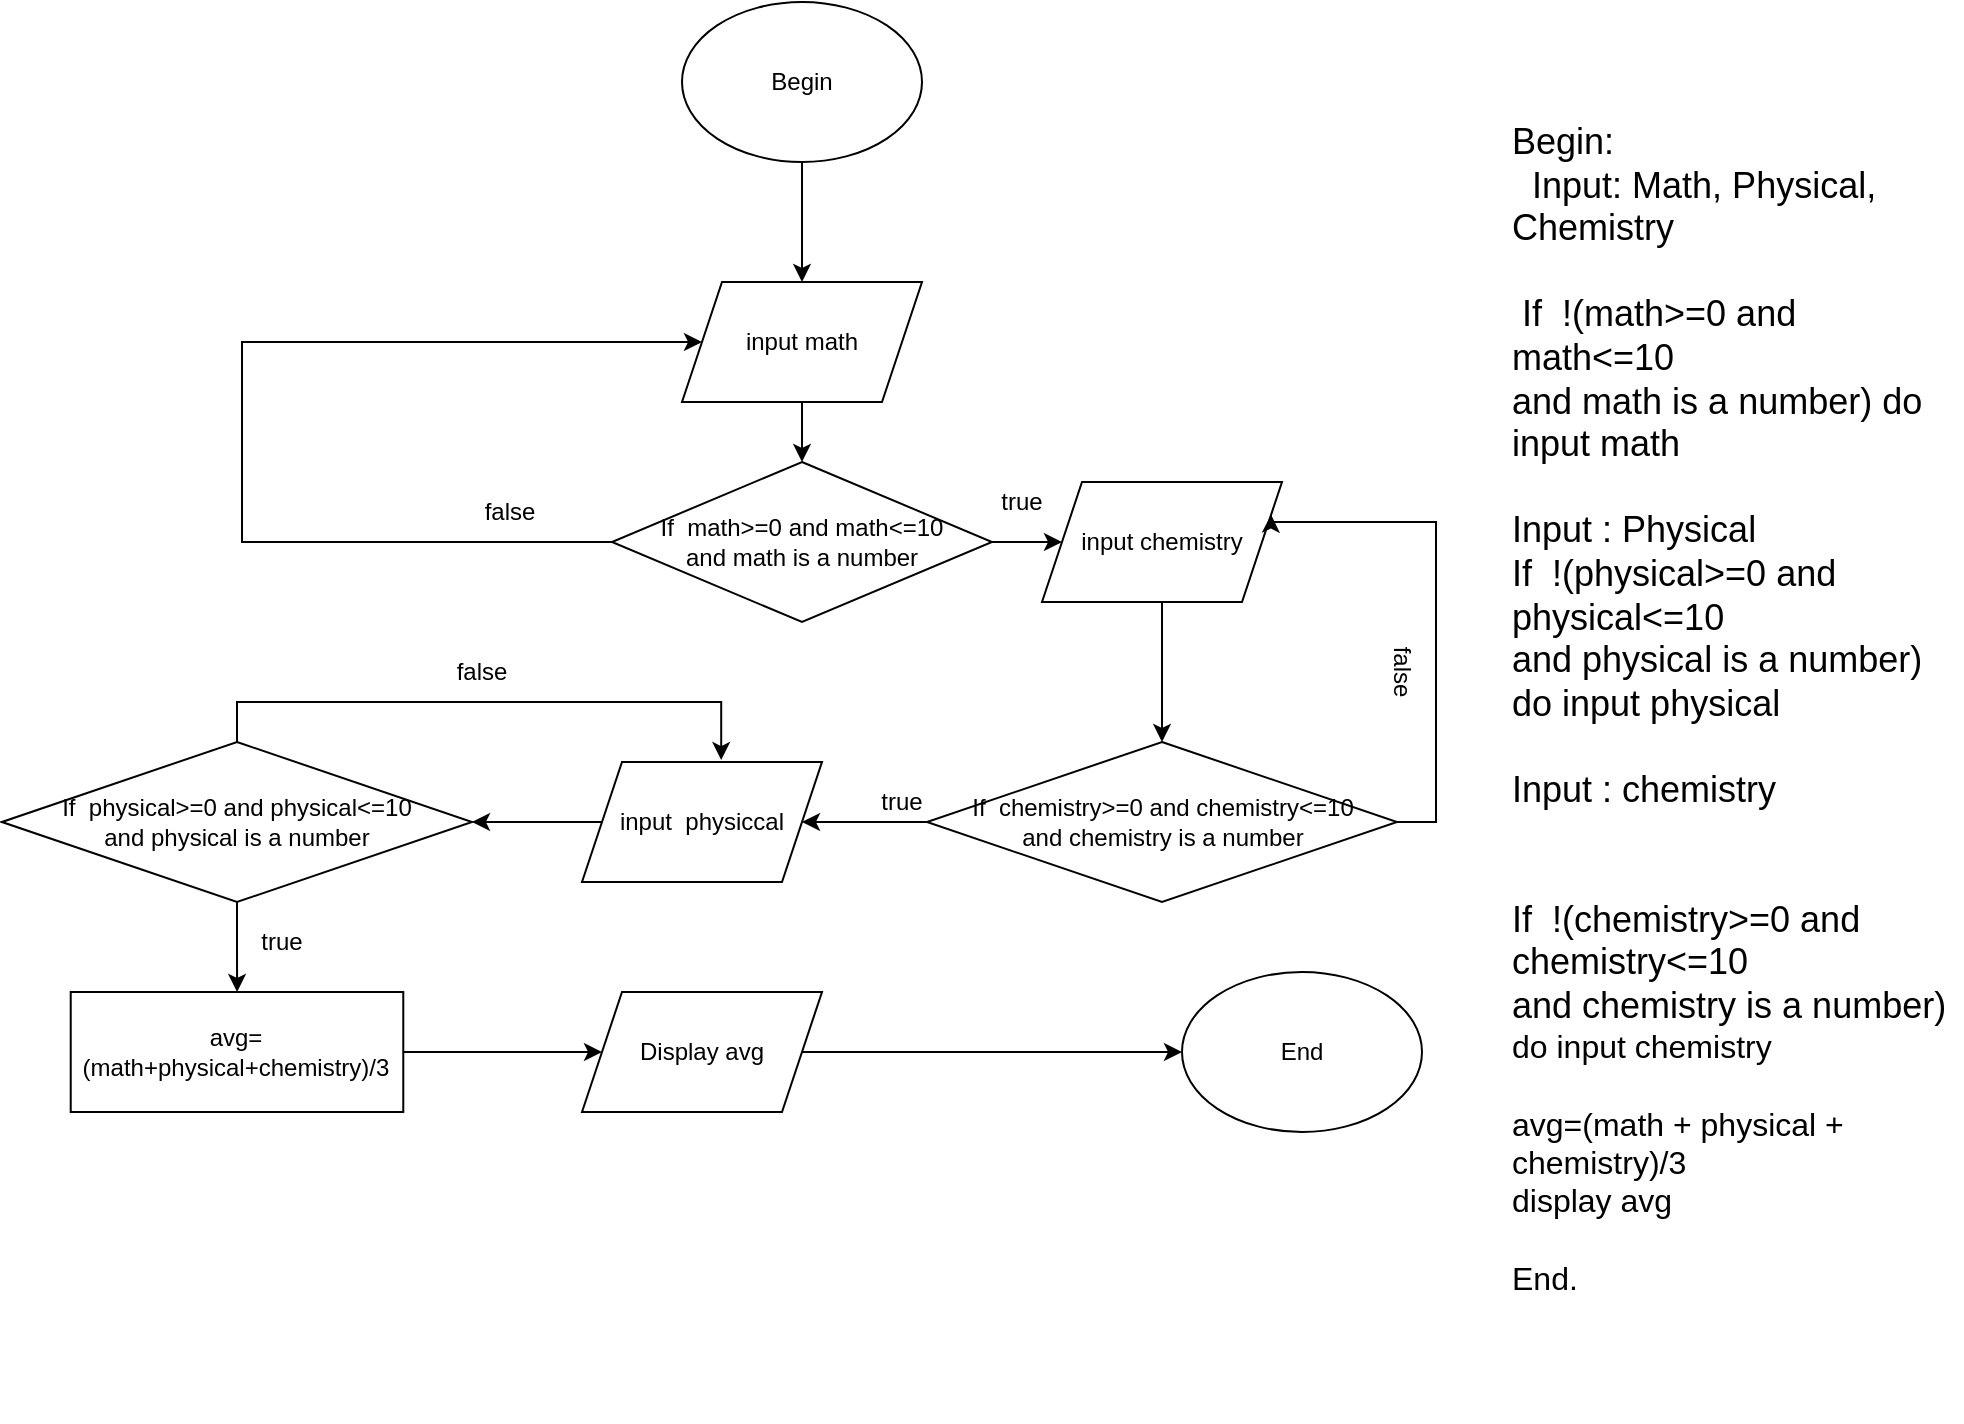 <mxfile version="21.0.2" type="device"><diagram name="Trang-1" id="Il8LDf6tgYevcyNQMnh5"><mxGraphModel dx="989" dy="442" grid="1" gridSize="10" guides="1" tooltips="1" connect="1" arrows="1" fold="1" page="1" pageScale="1" pageWidth="827" pageHeight="1169" math="0" shadow="0"><root><mxCell id="0"/><mxCell id="1" parent="0"/><mxCell id="nwSSD5HuX1u687OCNDnz-4" style="edgeStyle=orthogonalEdgeStyle;rounded=0;orthogonalLoop=1;jettySize=auto;html=1;exitX=0.5;exitY=1;exitDx=0;exitDy=0;entryX=0.5;entryY=0;entryDx=0;entryDy=0;" edge="1" parent="1" source="nwSSD5HuX1u687OCNDnz-1" target="nwSSD5HuX1u687OCNDnz-2"><mxGeometry relative="1" as="geometry"/></mxCell><mxCell id="nwSSD5HuX1u687OCNDnz-1" value="Begin" style="ellipse;whiteSpace=wrap;html=1;" vertex="1" parent="1"><mxGeometry x="470" y="60" width="120" height="80" as="geometry"/></mxCell><mxCell id="nwSSD5HuX1u687OCNDnz-6" style="edgeStyle=orthogonalEdgeStyle;rounded=0;orthogonalLoop=1;jettySize=auto;html=1;exitX=0.5;exitY=1;exitDx=0;exitDy=0;" edge="1" parent="1" source="nwSSD5HuX1u687OCNDnz-2" target="nwSSD5HuX1u687OCNDnz-5"><mxGeometry relative="1" as="geometry"/></mxCell><mxCell id="nwSSD5HuX1u687OCNDnz-2" value="input math" style="shape=parallelogram;perimeter=parallelogramPerimeter;whiteSpace=wrap;html=1;fixedSize=1;" vertex="1" parent="1"><mxGeometry x="470" y="200" width="120" height="60" as="geometry"/></mxCell><mxCell id="nwSSD5HuX1u687OCNDnz-13" style="edgeStyle=orthogonalEdgeStyle;rounded=0;orthogonalLoop=1;jettySize=auto;html=1;exitX=1;exitY=0.5;exitDx=0;exitDy=0;entryX=0;entryY=0.5;entryDx=0;entryDy=0;" edge="1" parent="1" source="nwSSD5HuX1u687OCNDnz-5" target="nwSSD5HuX1u687OCNDnz-8"><mxGeometry relative="1" as="geometry"/></mxCell><mxCell id="nwSSD5HuX1u687OCNDnz-32" style="edgeStyle=orthogonalEdgeStyle;rounded=0;orthogonalLoop=1;jettySize=auto;html=1;exitX=0;exitY=0.5;exitDx=0;exitDy=0;" edge="1" parent="1" source="nwSSD5HuX1u687OCNDnz-5" target="nwSSD5HuX1u687OCNDnz-2"><mxGeometry relative="1" as="geometry"><mxPoint x="400" y="240" as="targetPoint"/><Array as="points"><mxPoint x="250" y="330"/><mxPoint x="250" y="230"/></Array></mxGeometry></mxCell><mxCell id="nwSSD5HuX1u687OCNDnz-5" value="If&amp;nbsp; math&amp;gt;=0 and math&amp;lt;=10&lt;br&gt;and math is a number" style="rhombus;whiteSpace=wrap;html=1;" vertex="1" parent="1"><mxGeometry x="435" y="290" width="190" height="80" as="geometry"/></mxCell><mxCell id="nwSSD5HuX1u687OCNDnz-19" value="" style="edgeStyle=orthogonalEdgeStyle;rounded=0;orthogonalLoop=1;jettySize=auto;html=1;" edge="1" parent="1" source="nwSSD5HuX1u687OCNDnz-7" target="nwSSD5HuX1u687OCNDnz-18"><mxGeometry relative="1" as="geometry"/></mxCell><mxCell id="nwSSD5HuX1u687OCNDnz-7" value="input&amp;nbsp; physiccal" style="shape=parallelogram;perimeter=parallelogramPerimeter;whiteSpace=wrap;html=1;fixedSize=1;" vertex="1" parent="1"><mxGeometry x="420" y="440" width="120" height="60" as="geometry"/></mxCell><mxCell id="nwSSD5HuX1u687OCNDnz-21" style="edgeStyle=orthogonalEdgeStyle;rounded=0;orthogonalLoop=1;jettySize=auto;html=1;" edge="1" parent="1" source="nwSSD5HuX1u687OCNDnz-8" target="nwSSD5HuX1u687OCNDnz-20"><mxGeometry relative="1" as="geometry"/></mxCell><mxCell id="nwSSD5HuX1u687OCNDnz-8" value="input chemistry" style="shape=parallelogram;perimeter=parallelogramPerimeter;whiteSpace=wrap;html=1;fixedSize=1;" vertex="1" parent="1"><mxGeometry x="650" y="300" width="120" height="60" as="geometry"/></mxCell><mxCell id="nwSSD5HuX1u687OCNDnz-39" style="edgeStyle=orthogonalEdgeStyle;rounded=0;orthogonalLoop=1;jettySize=auto;html=1;exitX=0.5;exitY=0;exitDx=0;exitDy=0;entryX=0.58;entryY=-0.016;entryDx=0;entryDy=0;entryPerimeter=0;" edge="1" parent="1" source="nwSSD5HuX1u687OCNDnz-18" target="nwSSD5HuX1u687OCNDnz-7"><mxGeometry relative="1" as="geometry"/></mxCell><mxCell id="nwSSD5HuX1u687OCNDnz-41" style="edgeStyle=orthogonalEdgeStyle;rounded=0;orthogonalLoop=1;jettySize=auto;html=1;exitX=0.5;exitY=1;exitDx=0;exitDy=0;" edge="1" parent="1" source="nwSSD5HuX1u687OCNDnz-18" target="nwSSD5HuX1u687OCNDnz-42"><mxGeometry relative="1" as="geometry"><mxPoint x="247.552" y="560.0" as="targetPoint"/></mxGeometry></mxCell><mxCell id="nwSSD5HuX1u687OCNDnz-18" value="If&amp;nbsp; physical&amp;gt;=0 and physical&amp;lt;=10&lt;br style=&quot;border-color: var(--border-color);&quot;&gt;and physical is a number" style="rhombus;whiteSpace=wrap;html=1;" vertex="1" parent="1"><mxGeometry x="130" y="430" width="235" height="80" as="geometry"/></mxCell><mxCell id="nwSSD5HuX1u687OCNDnz-31" style="edgeStyle=orthogonalEdgeStyle;rounded=0;orthogonalLoop=1;jettySize=auto;html=1;exitX=0;exitY=0.5;exitDx=0;exitDy=0;entryX=1;entryY=0.5;entryDx=0;entryDy=0;" edge="1" parent="1" source="nwSSD5HuX1u687OCNDnz-20" target="nwSSD5HuX1u687OCNDnz-7"><mxGeometry relative="1" as="geometry"/></mxCell><mxCell id="nwSSD5HuX1u687OCNDnz-36" style="edgeStyle=orthogonalEdgeStyle;rounded=0;orthogonalLoop=1;jettySize=auto;html=1;exitX=1;exitY=0.5;exitDx=0;exitDy=0;entryX=1;entryY=0.25;entryDx=0;entryDy=0;" edge="1" parent="1" source="nwSSD5HuX1u687OCNDnz-20" target="nwSSD5HuX1u687OCNDnz-8"><mxGeometry relative="1" as="geometry"><mxPoint x="850" y="310" as="targetPoint"/><Array as="points"><mxPoint x="847" y="470"/><mxPoint x="847" y="320"/><mxPoint x="765" y="320"/></Array></mxGeometry></mxCell><mxCell id="nwSSD5HuX1u687OCNDnz-20" value="If&amp;nbsp; chemistry&amp;gt;=0 and chemistry&amp;lt;=10&lt;br style=&quot;border-color: var(--border-color);&quot;&gt;and chemistry is a number" style="rhombus;whiteSpace=wrap;html=1;" vertex="1" parent="1"><mxGeometry x="592.5" y="430" width="235" height="80" as="geometry"/></mxCell><mxCell id="nwSSD5HuX1u687OCNDnz-23" value="false" style="text;html=1;strokeColor=none;fillColor=none;align=center;verticalAlign=middle;whiteSpace=wrap;rounded=0;" vertex="1" parent="1"><mxGeometry x="354" y="300" width="60" height="30" as="geometry"/></mxCell><mxCell id="nwSSD5HuX1u687OCNDnz-26" value="true" style="text;html=1;strokeColor=none;fillColor=none;align=center;verticalAlign=middle;whiteSpace=wrap;rounded=0;" vertex="1" parent="1"><mxGeometry x="610" y="300" width="60" height="20" as="geometry"/></mxCell><mxCell id="nwSSD5HuX1u687OCNDnz-37" value="false" style="text;html=1;strokeColor=none;fillColor=none;align=center;verticalAlign=middle;whiteSpace=wrap;rounded=0;rotation=90;" vertex="1" parent="1"><mxGeometry x="800" y="380" width="60" height="30" as="geometry"/></mxCell><mxCell id="nwSSD5HuX1u687OCNDnz-38" value="true" style="text;html=1;strokeColor=none;fillColor=none;align=center;verticalAlign=middle;whiteSpace=wrap;rounded=0;" vertex="1" parent="1"><mxGeometry x="550" y="450" width="60" height="20" as="geometry"/></mxCell><mxCell id="nwSSD5HuX1u687OCNDnz-40" value="false" style="text;html=1;strokeColor=none;fillColor=none;align=center;verticalAlign=middle;whiteSpace=wrap;rounded=0;" vertex="1" parent="1"><mxGeometry x="340" y="380" width="60" height="30" as="geometry"/></mxCell><mxCell id="nwSSD5HuX1u687OCNDnz-44" style="edgeStyle=orthogonalEdgeStyle;rounded=0;orthogonalLoop=1;jettySize=auto;html=1;exitX=1;exitY=0.5;exitDx=0;exitDy=0;entryX=0;entryY=0.5;entryDx=0;entryDy=0;" edge="1" parent="1" source="nwSSD5HuX1u687OCNDnz-42" target="nwSSD5HuX1u687OCNDnz-43"><mxGeometry relative="1" as="geometry"/></mxCell><mxCell id="nwSSD5HuX1u687OCNDnz-42" value="avg= (math+physical+chemistry)/3" style="rounded=0;whiteSpace=wrap;html=1;" vertex="1" parent="1"><mxGeometry x="164.36" y="555" width="166.28" height="60" as="geometry"/></mxCell><mxCell id="nwSSD5HuX1u687OCNDnz-47" style="edgeStyle=orthogonalEdgeStyle;rounded=0;orthogonalLoop=1;jettySize=auto;html=1;exitX=1;exitY=0.5;exitDx=0;exitDy=0;entryX=0;entryY=0.5;entryDx=0;entryDy=0;" edge="1" parent="1" source="nwSSD5HuX1u687OCNDnz-43" target="nwSSD5HuX1u687OCNDnz-46"><mxGeometry relative="1" as="geometry"/></mxCell><mxCell id="nwSSD5HuX1u687OCNDnz-43" value="Display avg" style="shape=parallelogram;perimeter=parallelogramPerimeter;whiteSpace=wrap;html=1;fixedSize=1;" vertex="1" parent="1"><mxGeometry x="420" y="555" width="120" height="60" as="geometry"/></mxCell><mxCell id="nwSSD5HuX1u687OCNDnz-45" value="true" style="text;html=1;strokeColor=none;fillColor=none;align=center;verticalAlign=middle;whiteSpace=wrap;rounded=0;" vertex="1" parent="1"><mxGeometry x="240" y="520" width="60" height="20" as="geometry"/></mxCell><mxCell id="nwSSD5HuX1u687OCNDnz-46" value="End" style="ellipse;whiteSpace=wrap;html=1;" vertex="1" parent="1"><mxGeometry x="720" y="545" width="120" height="80" as="geometry"/></mxCell><mxCell id="nwSSD5HuX1u687OCNDnz-48" value="&lt;font style=&quot;&quot;&gt;&lt;font style=&quot;font-size: 18px;&quot;&gt;&lt;font class=&quot;custom-cursor-default-hover&quot; style=&quot;&quot;&gt;Begin:&lt;br&gt;&amp;nbsp; Input: Math, Physical, Chemistry&lt;br&gt;&lt;br&gt;&amp;nbsp;If&amp;nbsp; !(math&amp;gt;=0 and math&amp;lt;=10&lt;br style=&quot;border-color: var(--border-color); text-align: center;&quot;&gt;and math is a number) do input math&lt;br&gt;&lt;br&gt;Input : Physical&lt;br&gt;&lt;span style=&quot;text-align: center;&quot;&gt;If&amp;nbsp; !(physical&amp;gt;=0 and physical&amp;lt;=10&lt;/span&gt;&lt;br style=&quot;border-color: var(--border-color); text-align: center;&quot;&gt;&lt;span class=&quot;custom-cursor-default-hover&quot; style=&quot;text-align: center;&quot;&gt;and physical is a number)&lt;br&gt;&lt;/span&gt;&lt;/font&gt;do input physical&lt;br&gt;&lt;br&gt;Input : chemistry&lt;br&gt;&lt;br&gt;&lt;br&gt;&lt;span style=&quot;text-align: center;&quot;&gt;If&amp;nbsp; !(chemistry&amp;gt;=0 and chemistry&amp;lt;=10&lt;/span&gt;&lt;br style=&quot;border-color: var(--border-color); text-align: center;&quot;&gt;&lt;span style=&quot;text-align: center;&quot;&gt;and chemistry is a number)&lt;br&gt;&lt;/span&gt;&lt;/font&gt;&lt;span style=&quot;text-align: center;&quot;&gt;&lt;font size=&quot;3&quot;&gt;do input chemistry&lt;br&gt;&lt;br&gt;avg=(math + physical + chemistry)/3&lt;br&gt;display avg&lt;br&gt;&lt;br&gt;End.&lt;/font&gt;&lt;br&gt;&lt;/span&gt;&lt;/font&gt;" style="text;html=1;strokeColor=none;fillColor=none;spacing=5;spacingTop=-20;whiteSpace=wrap;overflow=hidden;rounded=0;" vertex="1" parent="1"><mxGeometry x="880" y="130" width="230" height="640" as="geometry"/></mxCell></root></mxGraphModel></diagram></mxfile>